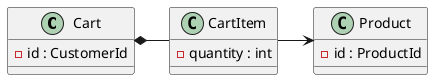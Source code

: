 @startuml
class Cart {
  -id : CustomerId
}

Cart *-  CartItem

class CartItem {
  -quantity : int
}

CartItem -> Product

class Product {
  -id : ProductId
}
@enduml